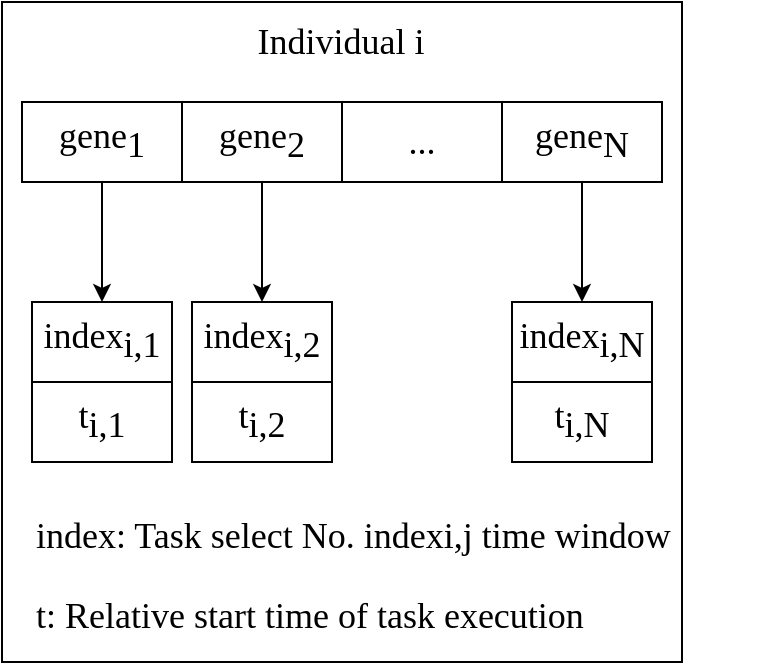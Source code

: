 <mxfile version="22.1.3" type="github">
  <diagram name="第 1 页" id="Xj4ISEZawkmmb7QDeOOE">
    <mxGraphModel dx="1434" dy="750" grid="1" gridSize="10" guides="1" tooltips="1" connect="1" arrows="1" fold="1" page="1" pageScale="1" pageWidth="827" pageHeight="1169" math="0" shadow="0">
      <root>
        <mxCell id="0" />
        <mxCell id="1" parent="0" />
        <mxCell id="YHOu187AHXPKsQL73Xt_-26" value="" style="rounded=0;whiteSpace=wrap;html=1;" vertex="1" parent="1">
          <mxGeometry x="190" y="150" width="340" height="330" as="geometry" />
        </mxCell>
        <mxCell id="YHOu187AHXPKsQL73Xt_-11" value="" style="edgeStyle=orthogonalEdgeStyle;rounded=0;orthogonalLoop=1;jettySize=auto;html=1;fontSize=18;fontFamily=Times New Roman;" edge="1" parent="1" source="YHOu187AHXPKsQL73Xt_-1" target="YHOu187AHXPKsQL73Xt_-7">
          <mxGeometry relative="1" as="geometry" />
        </mxCell>
        <mxCell id="YHOu187AHXPKsQL73Xt_-1" value="gene&lt;sub style=&quot;font-size: 18px;&quot;&gt;&lt;font style=&quot;font-size: 18px;&quot;&gt;1&lt;/font&gt;&lt;/sub&gt;" style="rounded=0;whiteSpace=wrap;html=1;fontSize=18;fontFamily=Times New Roman;" vertex="1" parent="1">
          <mxGeometry x="200" y="200" width="80" height="40" as="geometry" />
        </mxCell>
        <mxCell id="YHOu187AHXPKsQL73Xt_-16" value="" style="edgeStyle=orthogonalEdgeStyle;rounded=0;orthogonalLoop=1;jettySize=auto;html=1;fontSize=18;fontFamily=Times New Roman;" edge="1" parent="1" source="YHOu187AHXPKsQL73Xt_-2" target="YHOu187AHXPKsQL73Xt_-14">
          <mxGeometry relative="1" as="geometry" />
        </mxCell>
        <mxCell id="YHOu187AHXPKsQL73Xt_-2" value="gene&lt;sub style=&quot;font-size: 18px;&quot;&gt;&lt;font style=&quot;font-size: 18px;&quot;&gt;2&lt;/font&gt;&lt;/sub&gt;" style="rounded=0;whiteSpace=wrap;html=1;fontSize=18;fontFamily=Times New Roman;" vertex="1" parent="1">
          <mxGeometry x="280" y="200" width="80" height="40" as="geometry" />
        </mxCell>
        <mxCell id="YHOu187AHXPKsQL73Xt_-3" value="..." style="rounded=0;whiteSpace=wrap;html=1;fontSize=18;fontFamily=Times New Roman;" vertex="1" parent="1">
          <mxGeometry x="360" y="200" width="80" height="40" as="geometry" />
        </mxCell>
        <mxCell id="YHOu187AHXPKsQL73Xt_-17" value="" style="edgeStyle=orthogonalEdgeStyle;rounded=0;orthogonalLoop=1;jettySize=auto;html=1;fontSize=18;fontFamily=Times New Roman;" edge="1" parent="1" source="YHOu187AHXPKsQL73Xt_-4" target="YHOu187AHXPKsQL73Xt_-15">
          <mxGeometry relative="1" as="geometry" />
        </mxCell>
        <mxCell id="YHOu187AHXPKsQL73Xt_-4" value="gene&lt;sub style=&quot;font-size: 18px;&quot;&gt;&lt;font style=&quot;font-size: 18px;&quot;&gt;N&lt;/font&gt;&lt;/sub&gt;" style="rounded=0;whiteSpace=wrap;html=1;fontSize=18;fontFamily=Times New Roman;" vertex="1" parent="1">
          <mxGeometry x="440" y="200" width="80" height="40" as="geometry" />
        </mxCell>
        <mxCell id="YHOu187AHXPKsQL73Xt_-6" value="Individual i" style="text;html=1;align=center;verticalAlign=middle;resizable=0;points=[];autosize=1;strokeColor=none;fillColor=none;fontSize=18;fontFamily=Times New Roman;" vertex="1" parent="1">
          <mxGeometry x="304" y="150" width="110" height="40" as="geometry" />
        </mxCell>
        <mxCell id="YHOu187AHXPKsQL73Xt_-7" value="index&lt;sub style=&quot;font-size: 18px;&quot;&gt;&lt;font style=&quot;font-size: 18px;&quot;&gt;i,1&lt;/font&gt;&lt;/sub&gt;" style="rounded=0;whiteSpace=wrap;html=1;fontSize=18;fontFamily=Times New Roman;" vertex="1" parent="1">
          <mxGeometry x="205" y="300" width="70" height="40" as="geometry" />
        </mxCell>
        <mxCell id="YHOu187AHXPKsQL73Xt_-14" value="index&lt;sub style=&quot;font-size: 18px;&quot;&gt;&lt;font style=&quot;font-size: 18px;&quot;&gt;i,2&lt;/font&gt;&lt;/sub&gt;" style="rounded=0;whiteSpace=wrap;html=1;fontSize=18;fontFamily=Times New Roman;" vertex="1" parent="1">
          <mxGeometry x="285" y="300" width="70" height="40" as="geometry" />
        </mxCell>
        <mxCell id="YHOu187AHXPKsQL73Xt_-15" value="index&lt;sub style=&quot;font-size: 18px;&quot;&gt;&lt;font style=&quot;font-size: 18px;&quot;&gt;i,N&lt;/font&gt;&lt;/sub&gt;" style="rounded=0;whiteSpace=wrap;html=1;fontSize=18;fontFamily=Times New Roman;" vertex="1" parent="1">
          <mxGeometry x="445" y="300" width="70" height="40" as="geometry" />
        </mxCell>
        <mxCell id="YHOu187AHXPKsQL73Xt_-18" value="&lt;font style=&quot;font-size: 18px;&quot;&gt;t&lt;sub style=&quot;font-size: 18px;&quot;&gt;&lt;font style=&quot;font-size: 18px;&quot;&gt;i,1&lt;/font&gt;&lt;/sub&gt;&lt;/font&gt;" style="rounded=0;whiteSpace=wrap;html=1;fontSize=18;fontFamily=Times New Roman;" vertex="1" parent="1">
          <mxGeometry x="205" y="340" width="70" height="40" as="geometry" />
        </mxCell>
        <mxCell id="YHOu187AHXPKsQL73Xt_-20" value="&lt;font style=&quot;font-size: 18px;&quot;&gt;t&lt;sub style=&quot;font-size: 18px;&quot;&gt;&lt;font style=&quot;font-size: 18px;&quot;&gt;i,2&lt;/font&gt;&lt;/sub&gt;&lt;/font&gt;" style="rounded=0;whiteSpace=wrap;html=1;fontSize=18;fontFamily=Times New Roman;" vertex="1" parent="1">
          <mxGeometry x="285" y="340" width="70" height="40" as="geometry" />
        </mxCell>
        <mxCell id="YHOu187AHXPKsQL73Xt_-21" value="&lt;font style=&quot;font-size: 18px;&quot;&gt;t&lt;sub style=&quot;font-size: 18px;&quot;&gt;&lt;font style=&quot;font-size: 18px;&quot;&gt;i,N&lt;/font&gt;&lt;/sub&gt;&lt;/font&gt;" style="rounded=0;whiteSpace=wrap;html=1;fontSize=18;fontFamily=Times New Roman;" vertex="1" parent="1">
          <mxGeometry x="445" y="340" width="70" height="40" as="geometry" />
        </mxCell>
        <mxCell id="YHOu187AHXPKsQL73Xt_-24" value="index: Task select No. indexi,j time window" style="text;whiteSpace=wrap;fontSize=18;fontFamily=Times New Roman;" vertex="1" parent="1">
          <mxGeometry x="205" y="400" width="325" height="40" as="geometry" />
        </mxCell>
        <mxCell id="YHOu187AHXPKsQL73Xt_-25" value="t: Relative start time of task execution" style="text;whiteSpace=wrap;fontSize=18;fontFamily=Times New Roman;" vertex="1" parent="1">
          <mxGeometry x="205" y="440" width="375" height="40" as="geometry" />
        </mxCell>
      </root>
    </mxGraphModel>
  </diagram>
</mxfile>
